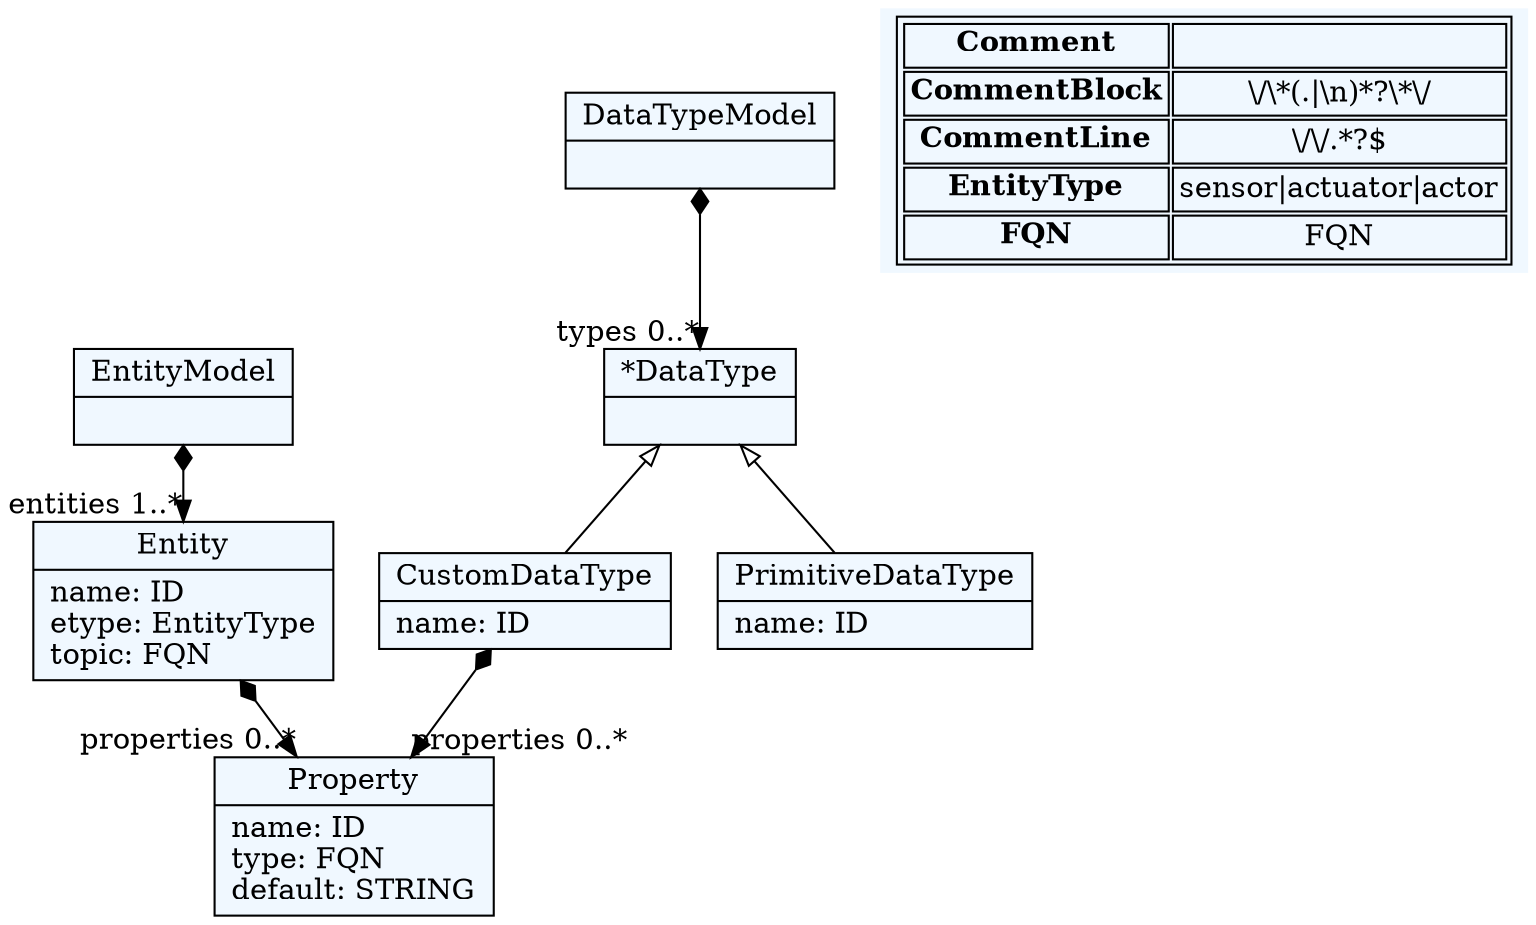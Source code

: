 
    digraph textX {
    fontname = "Bitstream Vera Sans"
    fontsize = 8
    node[
        shape=record,
        style=filled,
        fillcolor=aliceblue
    ]
    nodesep = 0.3
    edge[dir=black,arrowtail=empty]


2795169033504[ label="{EntityModel|}"]

2795169033168[ label="{Entity|name: ID\letype: EntityType\ltopic: FQN\l}"]

2795169033264[ label="{DataTypeModel|}"]

2795169024912[ label="{*DataType|}"]

2795169022800[ label="{CustomDataType|name: ID\l}"]

2795169033120[ label="{Property|name: ID\ltype: FQN\ldefault: STRING\l}"]

2795169023136[ label="{PrimitiveDataType|name: ID\l}"]



2795169033504 -> 2795169033168[arrowtail=diamond, dir=both, headlabel="entities 1..*"]
2795169033168 -> 2795169033120[arrowtail=diamond, dir=both, headlabel="properties 0..*"]
2795169033264 -> 2795169024912[arrowtail=diamond, dir=both, headlabel="types 0..*"]
2795169024912 -> 2795169023136 [dir=back]
2795169024912 -> 2795169022800 [dir=back]
2795169022800 -> 2795169033120[arrowtail=diamond, dir=both, headlabel="properties 0..*"]
match_rules [ shape=plaintext, label=< <table>
	<tr>
		<td><b>Comment</b></td><td></td>
	</tr>
	<tr>
		<td><b>CommentBlock</b></td><td>\/\*(.|\n)*?\*\/</td>
	</tr>
	<tr>
		<td><b>CommentLine</b></td><td>\/\/.*?$</td>
	</tr>
	<tr>
		<td><b>EntityType</b></td><td>sensor|actuator|actor</td>
	</tr>
	<tr>
		<td><b>FQN</b></td><td>FQN</td>
	</tr>
</table> >]


}
